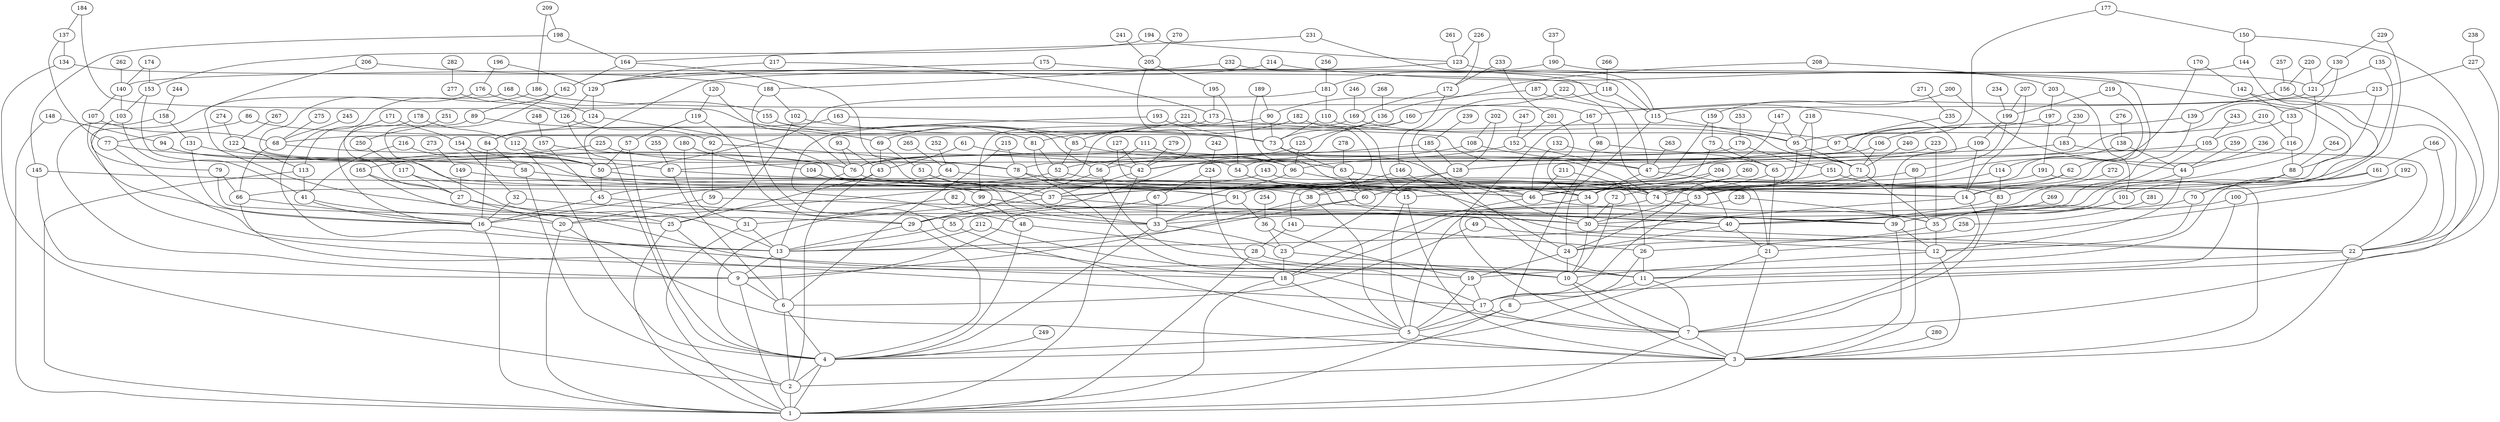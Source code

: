 graph G {
2 -- 1;
3 -- 2;
4 -- 2;
5 -- 4;
6 -- 2;
7 -- 3;
8 -- 1;
9 -- 1;
10 -- 7;
11 -- 8;
12 -- 10;
13 -- 6;
14 -- 13;
15 -- 5;
16 -- 11;
17 -- 7;
18 -- 1;
19 -- 17;
20 -- 3;
21 -- 3;
22 -- 11;
23 -- 18;
24 -- 10;
25 -- 9;
26 -- 17;
27 -- 25;
28 -- 11;
29 -- 4;
30 -- 22;
31 -- 1;
32 -- 30;
33 -- 23;
34 -- 33;
35 -- 12;
36 -- 19;
37 -- 31;
38 -- 5;
39 -- 3;
40 -- 24;
41 -- 20;
42 -- 1;
43 -- 25;
44 -- 12;
45 -- 16;
46 -- 18;
47 -- 34;
48 -- 4;
49 -- 6;
50 -- 45;
51 -- 33;
52 -- 16;
53 -- 30;
54 -- 22;
55 -- 13;
56 -- 10;
57 -- 50;
58 -- 2;
59 -- 39;
60 -- 33;
61 -- 54;
62 -- 14;
63 -- 60;
64 -- 45;
65 -- 46;
66 -- 17;
67 -- 55;
68 -- 42;
69 -- 43;
70 -- 35;
71 -- 53;
72 -- 10;
73 -- 46;
74 -- 35;
75 -- 65;
76 -- 53;
77 -- 13;
78 -- 74;
79 -- 29;
80 -- 3;
81 -- 52;
82 -- 33;
83 -- 7;
84 -- 58;
85 -- 52;
86 -- 77;
87 -- 6;
88 -- 74;
89 -- 69;
90 -- 85;
91 -- 33;
92 -- 78;
93 -- 76;
94 -- 38;
95 -- 71;
96 -- 74;
97 -- 53;
98 -- 71;
99 -- 40;
100 -- 35;
101 -- 39;
102 -- 25;
103 -- 79;
104 -- 39;
105 -- 40;
106 -- 71;
107 -- 68;
108 -- 47;
109 -- 14;
110 -- 71;
111 -- 96;
112 -- 4;
113 -- 1;
114 -- 83;
115 -- 24;
116 -- 88;
117 -- 99;
118 -- 24;
119 -- 18;
120 -- 119;
121 -- 46;
122 -- 113;
123 -- 50;
124 -- 84;
125 -- 76;
126 -- 4;
127 -- 14;
128 -- 23;
129 -- 124;
130 -- 128;
131 -- 76;
132 -- 46;
133 -- 116;
134 -- 118;
135 -- 14;
136 -- 125;
137 -- 77;
138 -- 114;
139 -- 29;
140 -- 107;
141 -- 26;
142 -- 133;
143 -- 66;
144 -- 22;
145 -- 91;
146 -- 11;
147 -- 95;
148 -- 1;
149 -- 27;
150 -- 22;
151 -- 83;
152 -- 47;
153 -- 37;
154 -- 32;
155 -- 85;
156 -- 139;
157 -- 76;
158 -- 131;
159 -- 75;
160 -- 68;
161 -- 19;
162 -- 13;
163 -- 84;
164 -- 33;
165 -- 27;
166 -- 22;
167 -- 7;
168 -- 155;
169 -- 95;
170 -- 46;
171 -- 113;
172 -- 146;
173 -- 99;
174 -- 153;
175 -- 129;
176 -- 87;
177 -- 150;
178 -- 27;
179 -- 87;
180 -- 31;
181 -- 50;
182 -- 15;
183 -- 22;
184 -- 81;
185 -- 128;
186 -- 167;
187 -- 39;
188 -- 102;
189 -- 90;
190 -- 181;
191 -- 3;
192 -- 100;
193 -- 48;
194 -- 153;
195 -- 173;
196 -- 176;
197 -- 97;
198 -- 145;
199 -- 80;
200 -- 44;
201 -- 34;
202 -- 108;
203 -- 101;
204 -- 60;
205 -- 42;
206 -- 188;
207 -- 199;
208 -- 203;
209 -- 186;
210 -- 116;
211 -- 74;
212 -- 10;
213 -- 88;
214 -- 53;
215 -- 6;
216 -- 50;
217 -- 173;
218 -- 74;
219 -- 199;
220 -- 121;
221 -- 69;
222 -- 160;
223 -- 35;
224 -- 67;
225 -- 165;
226 -- 172;
227 -- 17;
228 -- 35;
229 -- 39;
230 -- 78;
231 -- 164;
232 -- 188;
233 -- 201;
234 -- 199;
235 -- 97;
236 -- 44;
237 -- 190;
238 -- 227;
239 -- 185;
240 -- 71;
241 -- 205;
242 -- 224;
243 -- 105;
244 -- 158;
245 -- 68;
246 -- 169;
247 -- 152;
248 -- 157;
249 -- 4;
250 -- 117;
251 -- 250;
252 -- 64;
253 -- 179;
254 -- 36;
255 -- 87;
256 -- 181;
257 -- 156;
258 -- 26;
259 -- 44;
260 -- 34;
261 -- 123;
262 -- 140;
263 -- 47;
264 -- 88;
265 -- 64;
266 -- 118;
267 -- 122;
268 -- 136;
269 -- 30;
270 -- 205;
271 -- 235;
272 -- 83;
273 -- 149;
274 -- 122;
275 -- 68;
276 -- 138;
277 -- 126;
278 -- 63;
279 -- 42;
280 -- 3;
281 -- 258;
282 -- 277;
3 -- 1;
4 -- 1;
5 -- 3;
6 -- 4;
7 -- 1;
8 -- 5;
9 -- 6;
10 -- 3;
11 -- 7;
12 -- 3;
13 -- 9;
14 -- 7;
15 -- 3;
16 -- 1;
17 -- 5;
18 -- 5;
19 -- 5;
20 -- 1;
21 -- 4;
22 -- 3;
23 -- 10;
24 -- 19;
25 -- 1;
26 -- 11;
27 -- 20;
28 -- 1;
29 -- 13;
30 -- 10;
31 -- 13;
32 -- 16;
33 -- 4;
34 -- 30;
35 -- 24;
36 -- 23;
37 -- 30;
38 -- 9;
39 -- 12;
40 -- 21;
41 -- 16;
42 -- 37;
43 -- 2;
44 -- 40;
45 -- 29;
46 -- 39;
47 -- 21;
48 -- 28;
49 -- 12;
50 -- 40;
51 -- 37;
52 -- 34;
53 -- 17;
54 -- 30;
55 -- 5;
56 -- 29;
57 -- 4;
58 -- 14;
59 -- 20;
60 -- 13;
61 -- 43;
62 -- 34;
63 -- 34;
64 -- 15;
65 -- 21;
66 -- 16;
67 -- 33;
68 -- 66;
69 -- 51;
70 -- 12;
71 -- 35;
72 -- 30;
73 -- 63;
74 -- 18;
75 -- 15;
76 -- 13;
77 -- 58;
78 -- 7;
79 -- 66;
80 -- 37;
81 -- 60;
82 -- 4;
83 -- 40;
84 -- 16;
85 -- 63;
86 -- 73;
87 -- 46;
88 -- 70;
89 -- 16;
90 -- 73;
91 -- 36;
92 -- 59;
93 -- 43;
94 -- 50;
95 -- 74;
96 -- 9;
97 -- 96;
98 -- 8;
99 -- 48;
100 -- 11;
101 -- 35;
102 -- 73;
103 -- 41;
104 -- 91;
105 -- 47;
106 -- 42;
107 -- 16;
108 -- 29;
109 -- 65;
110 -- 73;
111 -- 56;
112 -- 78;
113 -- 41;
114 -- 38;
115 -- 95;
116 -- 91;
117 -- 27;
118 -- 115;
119 -- 57;
120 -- 76;
121 -- 115;
122 -- 50;
123 -- 121;
124 -- 46;
125 -- 96;
126 -- 92;
127 -- 42;
128 -- 37;
129 -- 126;
130 -- 121;
131 -- 16;
132 -- 65;
133 -- 105;
134 -- 2;
135 -- 121;
136 -- 73;
137 -- 134;
138 -- 44;
139 -- 106;
140 -- 103;
141 -- 28;
142 -- 70;
143 -- 26;
144 -- 140;
145 -- 9;
146 -- 38;
147 -- 91;
148 -- 94;
149 -- 37;
150 -- 144;
151 -- 24;
152 -- 42;
153 -- 103;
154 -- 50;
155 -- 56;
156 -- 7;
157 -- 45;
158 -- 9;
159 -- 60;
160 -- 54;
161 -- 101;
162 -- 89;
163 -- 74;
164 -- 162;
165 -- 18;
166 -- 161;
167 -- 98;
168 -- 25;
169 -- 20;
170 -- 142;
171 -- 154;
172 -- 169;
173 -- 97;
174 -- 140;
175 -- 47;
176 -- 124;
177 -- 97;
178 -- 112;
179 -- 151;
180 -- 104;
181 -- 110;
182 -- 81;
183 -- 52;
184 -- 137;
185 -- 56;
186 -- 13;
187 -- 90;
188 -- 55;
189 -- 46;
190 -- 74;
191 -- 34;
192 -- 21;
193 -- 73;
194 -- 123;
195 -- 54;
196 -- 129;
197 -- 191;
198 -- 164;
199 -- 109;
200 -- 159;
201 -- 152;
202 -- 128;
203 -- 197;
204 -- 72;
205 -- 195;
206 -- 19;
207 -- 14;
208 -- 136;
209 -- 198;
210 -- 95;
211 -- 46;
212 -- 13;
213 -- 167;
214 -- 129;
215 -- 78;
216 -- 41;
217 -- 129;
218 -- 95;
219 -- 62;
220 -- 156;
221 -- 141;
222 -- 40;
223 -- 76;
224 -- 17;
225 -- 96;
226 -- 123;
227 -- 213;
228 -- 5;
229 -- 130;
230 -- 183;
231 -- 115;
232 -- 115;
233 -- 172;
}